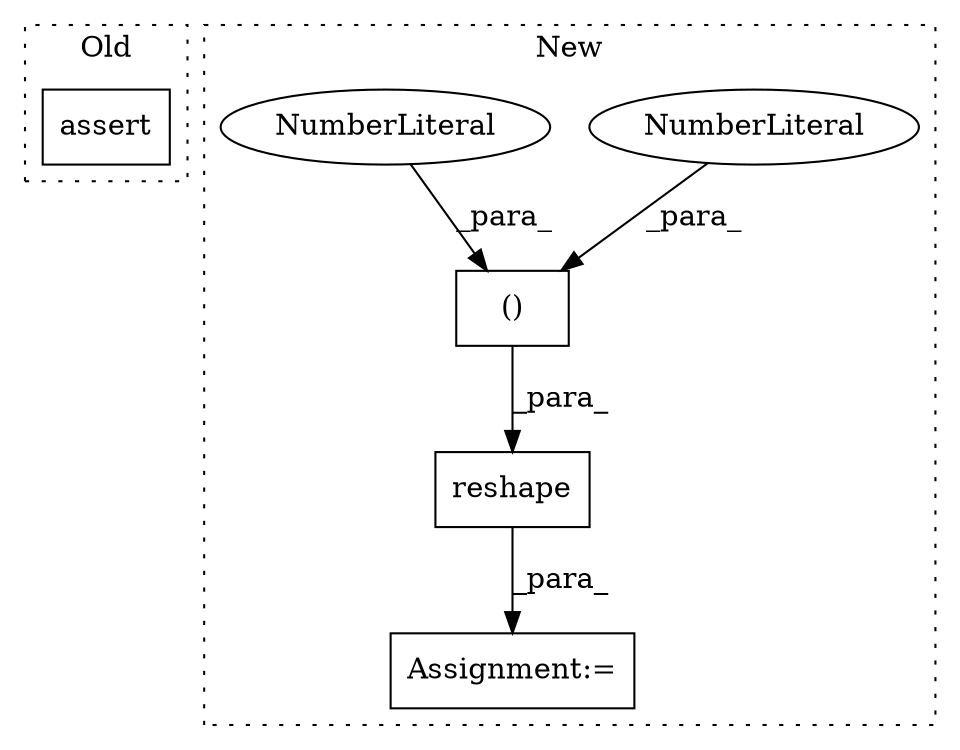 digraph G {
subgraph cluster0 {
1 [label="assert" a="32" s="1655,1673" l="13,1" shape="box"];
label = "Old";
style="dotted";
}
subgraph cluster1 {
2 [label="reshape" a="32" s="1671,1758" l="8,2" shape="box"];
3 [label="Assignment:=" a="7" s="1927" l="1" shape="box"];
4 [label="()" a="106" s="1728" l="30" shape="box"];
5 [label="NumberLiteral" a="34" s="1757" l="1" shape="ellipse"];
6 [label="NumberLiteral" a="34" s="1728" l="1" shape="ellipse"];
label = "New";
style="dotted";
}
2 -> 3 [label="_para_"];
4 -> 2 [label="_para_"];
5 -> 4 [label="_para_"];
6 -> 4 [label="_para_"];
}